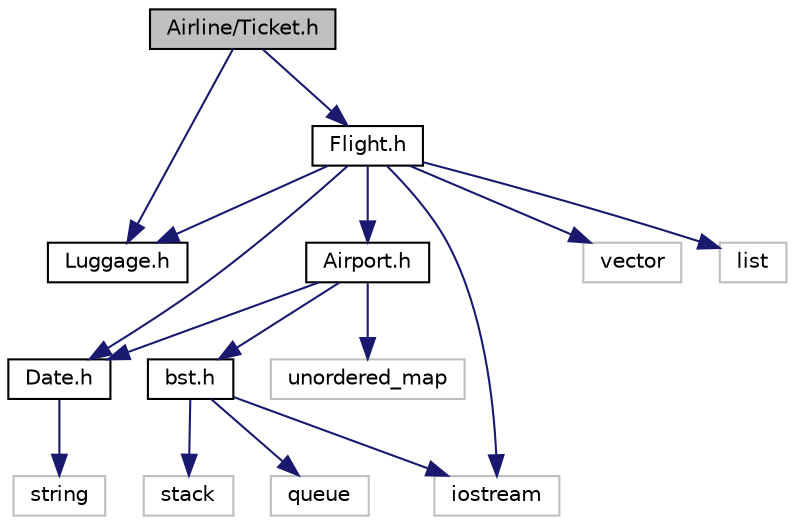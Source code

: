 digraph "Airline/Ticket.h"
{
 // LATEX_PDF_SIZE
  bgcolor="transparent";
  edge [fontname="Helvetica",fontsize="10",labelfontname="Helvetica",labelfontsize="10"];
  node [fontname="Helvetica",fontsize="10",shape=record];
  Node1 [label="Airline/Ticket.h",height=0.2,width=0.4,color="black", fillcolor="grey75", style="filled", fontcolor="black",tooltip=" "];
  Node1 -> Node2 [color="midnightblue",fontsize="10",style="solid"];
  Node2 [label="Flight.h",height=0.2,width=0.4,color="black",URL="$Flight_8h.html",tooltip=" "];
  Node2 -> Node3 [color="midnightblue",fontsize="10",style="solid"];
  Node3 [label="Luggage.h",height=0.2,width=0.4,color="black",URL="$Luggage_8h.html",tooltip=" "];
  Node2 -> Node4 [color="midnightblue",fontsize="10",style="solid"];
  Node4 [label="Date.h",height=0.2,width=0.4,color="black",URL="$Date_8h.html",tooltip=" "];
  Node4 -> Node5 [color="midnightblue",fontsize="10",style="solid"];
  Node5 [label="string",height=0.2,width=0.4,color="grey75",tooltip=" "];
  Node2 -> Node6 [color="midnightblue",fontsize="10",style="solid"];
  Node6 [label="Airport.h",height=0.2,width=0.4,color="black",URL="$Airport_8h.html",tooltip=" "];
  Node6 -> Node7 [color="midnightblue",fontsize="10",style="solid"];
  Node7 [label="bst.h",height=0.2,width=0.4,color="black",URL="$bst_8h.html",tooltip=" "];
  Node7 -> Node8 [color="midnightblue",fontsize="10",style="solid"];
  Node8 [label="iostream",height=0.2,width=0.4,color="grey75",tooltip=" "];
  Node7 -> Node9 [color="midnightblue",fontsize="10",style="solid"];
  Node9 [label="stack",height=0.2,width=0.4,color="grey75",tooltip=" "];
  Node7 -> Node10 [color="midnightblue",fontsize="10",style="solid"];
  Node10 [label="queue",height=0.2,width=0.4,color="grey75",tooltip=" "];
  Node6 -> Node4 [color="midnightblue",fontsize="10",style="solid"];
  Node6 -> Node11 [color="midnightblue",fontsize="10",style="solid"];
  Node11 [label="unordered_map",height=0.2,width=0.4,color="grey75",tooltip=" "];
  Node2 -> Node8 [color="midnightblue",fontsize="10",style="solid"];
  Node2 -> Node12 [color="midnightblue",fontsize="10",style="solid"];
  Node12 [label="vector",height=0.2,width=0.4,color="grey75",tooltip=" "];
  Node2 -> Node13 [color="midnightblue",fontsize="10",style="solid"];
  Node13 [label="list",height=0.2,width=0.4,color="grey75",tooltip=" "];
  Node1 -> Node3 [color="midnightblue",fontsize="10",style="solid"];
}
